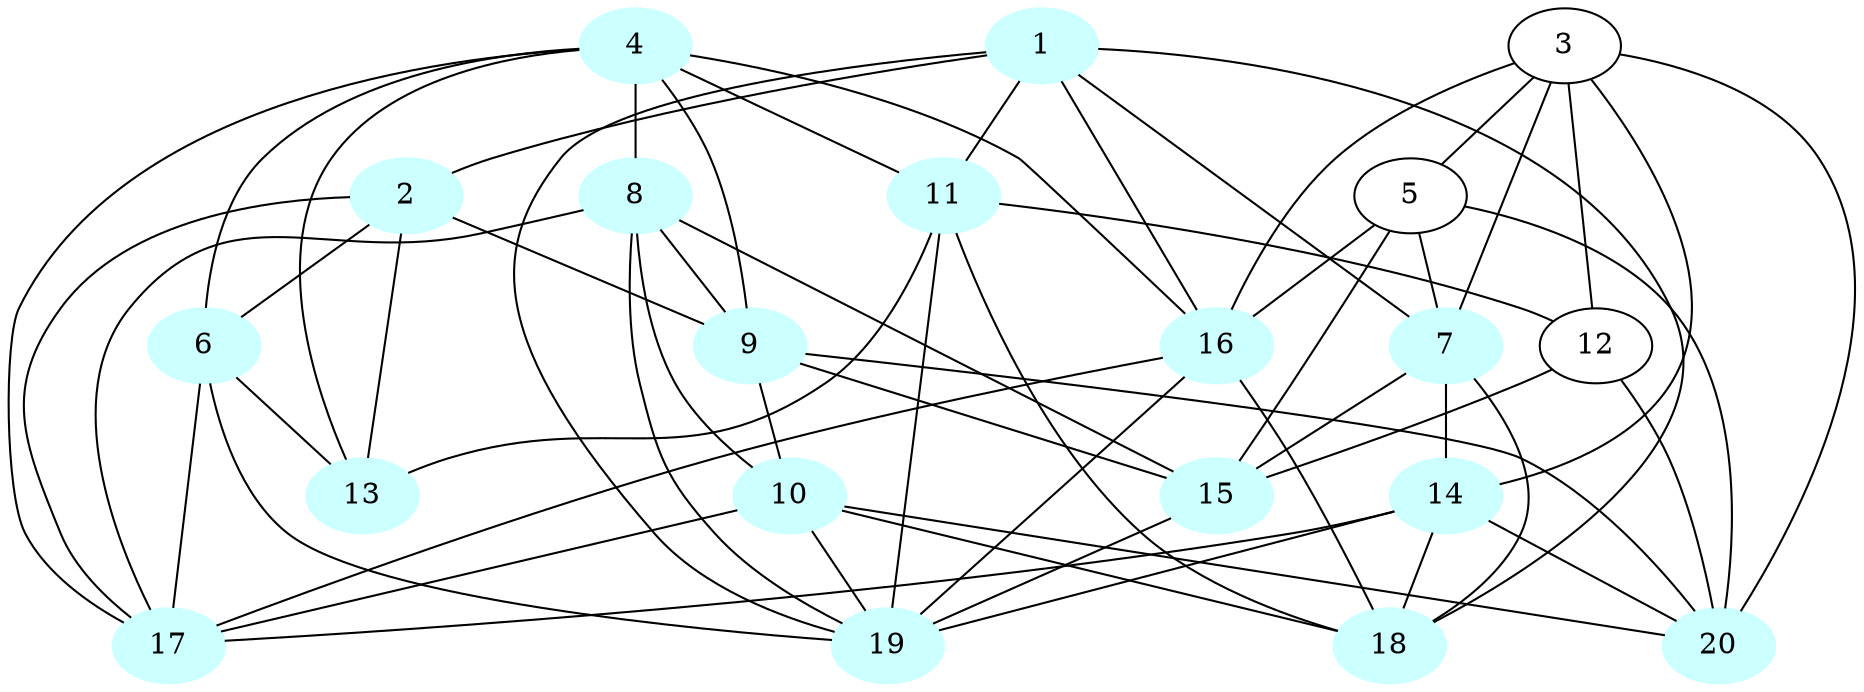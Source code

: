 graph G {
    1 [style=filled, color="#CCFFFF"];
    2 [style=filled, color="#CCFFFF"];
    4 [style=filled, color="#CCFFFF"];
    6 [style=filled, color="#CCFFFF"];
    7 [style=filled, color="#CCFFFF"];
    8 [style=filled, color="#CCFFFF"];
    9 [style=filled, color="#CCFFFF"];
    10 [style=filled, color="#CCFFFF"];
    11 [style=filled, color="#CCFFFF"];
    13 [style=filled, color="#CCFFFF"];
    14 [style=filled, color="#CCFFFF"];
    15 [style=filled, color="#CCFFFF"];
    16 [style=filled, color="#CCFFFF"];
    17 [style=filled, color="#CCFFFF"];
    18 [style=filled, color="#CCFFFF"];
    19 [style=filled, color="#CCFFFF"];
    20 [style=filled, color="#CCFFFF"];
    1 -- 2 [len= 2]
    1 -- 7 [len= 2]
    1 -- 11 [len= 2]
    1 -- 16 [len= 2]
    1 -- 18 [len= 2]
    1 -- 19 [len= 2]
    2 -- 6 [len= 2]
    2 -- 9 [len= 2]
    2 -- 13 [len= 2]
    2 -- 17 [len= 2]
    3 -- 5 [len= 2]
    3 -- 7 [len= 2]
    3 -- 12 [len= 2]
    3 -- 14 [len= 2]
    3 -- 16 [len= 2]
    3 -- 20 [len= 2]
    4 -- 6 [len= 2]
    4 -- 8 [len= 2]
    4 -- 9 [len= 2]
    4 -- 11 [len= 2]
    4 -- 13 [len= 2]
    4 -- 16 [len= 2]
    4 -- 17 [len= 2]
    5 -- 7 [len= 2]
    5 -- 15 [len= 2]
    5 -- 16 [len= 2]
    5 -- 20 [len= 2]
    6 -- 13 [len= 2]
    6 -- 17 [len= 2]
    6 -- 19 [len= 2]
    7 -- 14 [len= 2]
    7 -- 15 [len= 2]
    7 -- 18 [len= 2]
    8 -- 9 [len= 2]
    8 -- 10 [len= 2]
    8 -- 15 [len= 2]
    8 -- 17 [len= 2]
    8 -- 19 [len= 2]
    9 -- 10 [len= 2]
    9 -- 15 [len= 2]
    9 -- 20 [len= 2]
    10 -- 17 [len= 2]
    10 -- 18 [len= 2]
    10 -- 19 [len= 2]
    10 -- 20 [len= 2]
    11 -- 12 [len= 2]
    11 -- 13 [len= 2]
    11 -- 18 [len= 2]
    11 -- 19 [len= 2]
    12 -- 15 [len= 2]
    12 -- 20 [len= 2]
    14 -- 17 [len= 2]
    14 -- 18 [len= 2]
    14 -- 19 [len= 2]
    14 -- 20 [len= 2]
    15 -- 19 [len= 2]
    16 -- 17 [len= 2]
    16 -- 18 [len= 2]
    16 -- 19 [len= 2]
}
